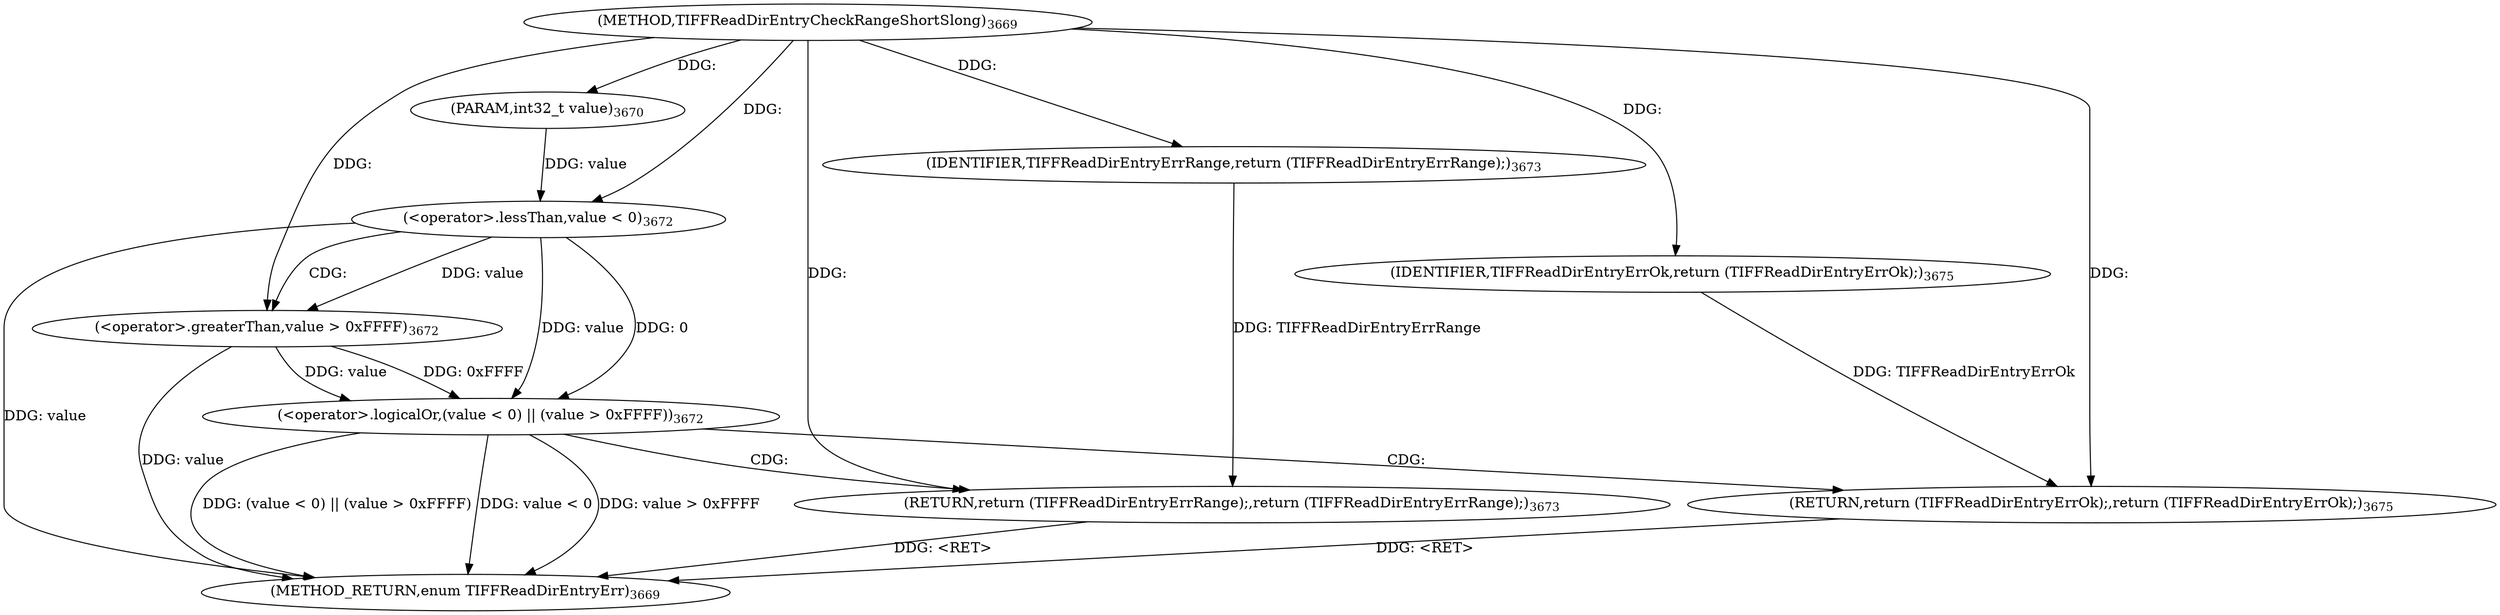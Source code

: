 digraph "TIFFReadDirEntryCheckRangeShortSlong" {  
"87621" [label = <(METHOD,TIFFReadDirEntryCheckRangeShortSlong)<SUB>3669</SUB>> ]
"87639" [label = <(METHOD_RETURN,enum TIFFReadDirEntryErr)<SUB>3669</SUB>> ]
"87622" [label = <(PARAM,int32_t value)<SUB>3670</SUB>> ]
"87625" [label = <(&lt;operator&gt;.logicalOr,(value &lt; 0) || (value &gt; 0xFFFF))<SUB>3672</SUB>> ]
"87633" [label = <(RETURN,return (TIFFReadDirEntryErrRange);,return (TIFFReadDirEntryErrRange);)<SUB>3673</SUB>> ]
"87626" [label = <(&lt;operator&gt;.lessThan,value &lt; 0)<SUB>3672</SUB>> ]
"87629" [label = <(&lt;operator&gt;.greaterThan,value &gt; 0xFFFF)<SUB>3672</SUB>> ]
"87634" [label = <(IDENTIFIER,TIFFReadDirEntryErrRange,return (TIFFReadDirEntryErrRange);)<SUB>3673</SUB>> ]
"87637" [label = <(RETURN,return (TIFFReadDirEntryErrOk);,return (TIFFReadDirEntryErrOk);)<SUB>3675</SUB>> ]
"87638" [label = <(IDENTIFIER,TIFFReadDirEntryErrOk,return (TIFFReadDirEntryErrOk);)<SUB>3675</SUB>> ]
  "87637" -> "87639"  [ label = "DDG: &lt;RET&gt;"] 
  "87633" -> "87639"  [ label = "DDG: &lt;RET&gt;"] 
  "87626" -> "87639"  [ label = "DDG: value"] 
  "87625" -> "87639"  [ label = "DDG: value &lt; 0"] 
  "87629" -> "87639"  [ label = "DDG: value"] 
  "87625" -> "87639"  [ label = "DDG: value &gt; 0xFFFF"] 
  "87625" -> "87639"  [ label = "DDG: (value &lt; 0) || (value &gt; 0xFFFF)"] 
  "87621" -> "87622"  [ label = "DDG: "] 
  "87626" -> "87625"  [ label = "DDG: value"] 
  "87626" -> "87625"  [ label = "DDG: 0"] 
  "87629" -> "87625"  [ label = "DDG: value"] 
  "87629" -> "87625"  [ label = "DDG: 0xFFFF"] 
  "87634" -> "87633"  [ label = "DDG: TIFFReadDirEntryErrRange"] 
  "87621" -> "87633"  [ label = "DDG: "] 
  "87622" -> "87626"  [ label = "DDG: value"] 
  "87621" -> "87626"  [ label = "DDG: "] 
  "87626" -> "87629"  [ label = "DDG: value"] 
  "87621" -> "87629"  [ label = "DDG: "] 
  "87621" -> "87634"  [ label = "DDG: "] 
  "87638" -> "87637"  [ label = "DDG: TIFFReadDirEntryErrOk"] 
  "87621" -> "87637"  [ label = "DDG: "] 
  "87621" -> "87638"  [ label = "DDG: "] 
  "87625" -> "87637"  [ label = "CDG: "] 
  "87625" -> "87633"  [ label = "CDG: "] 
  "87626" -> "87629"  [ label = "CDG: "] 
}
